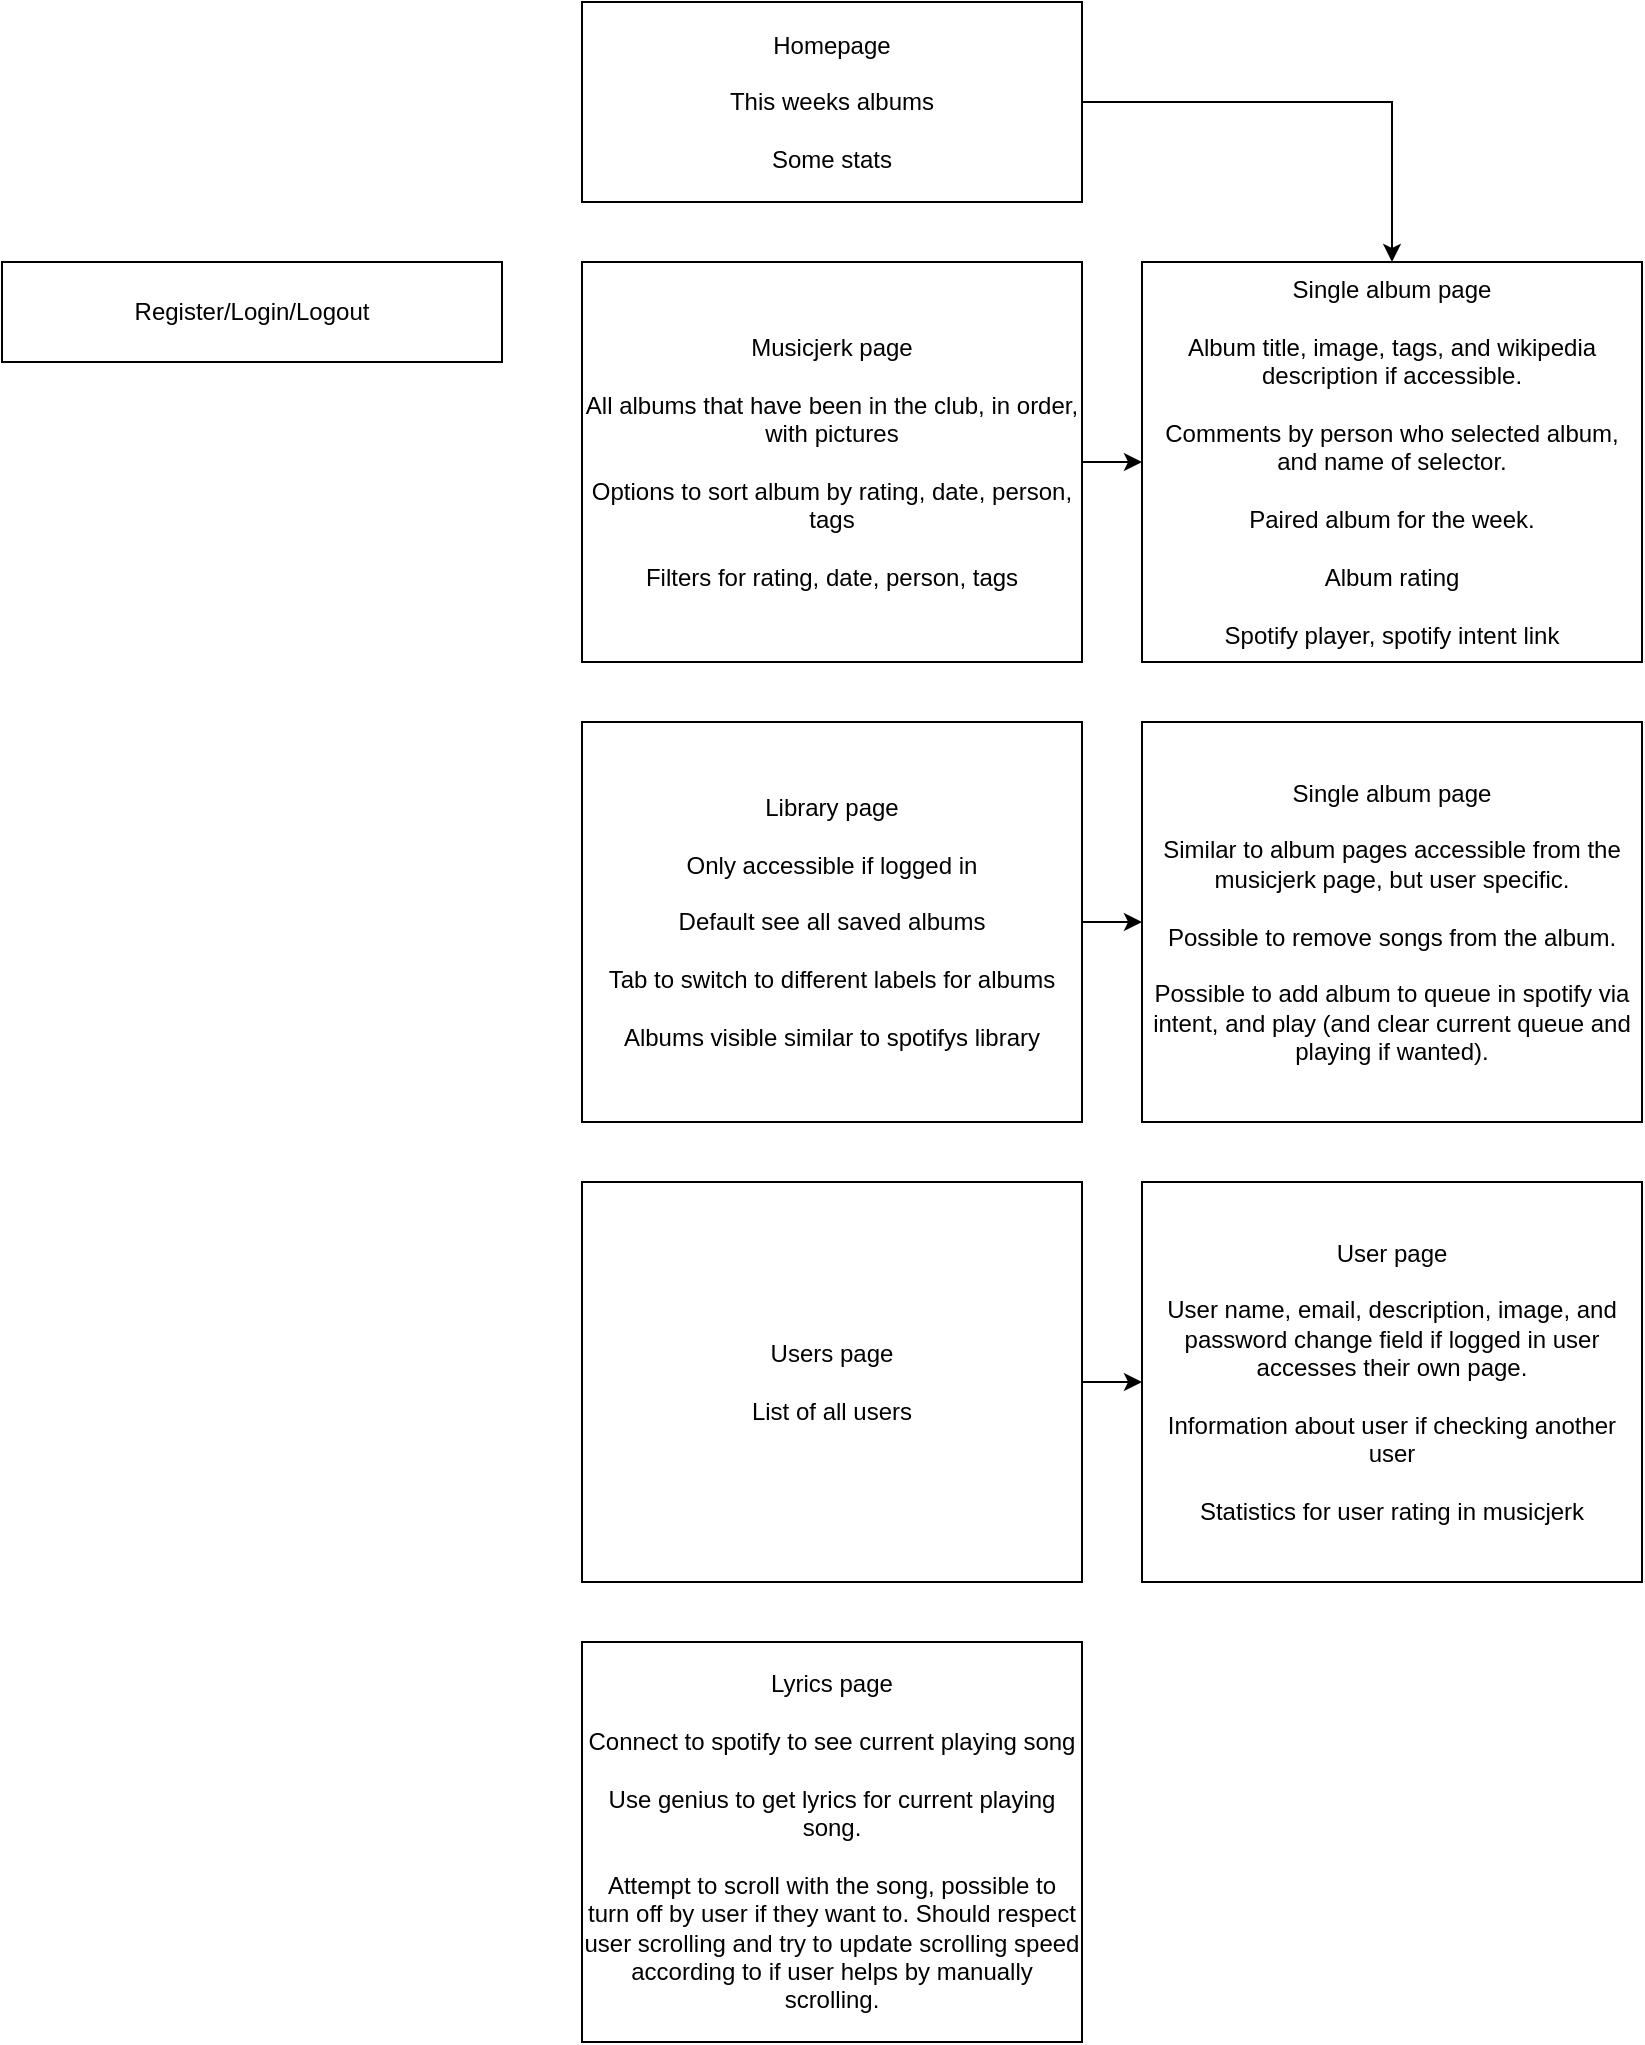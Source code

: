 <mxfile version="11.1.4" type="device"><diagram id="x8gp2E79-mNgrs0RY48F" name="Page-1"><mxGraphModel dx="1773" dy="544" grid="1" gridSize="10" guides="1" tooltips="1" connect="1" arrows="1" fold="1" page="1" pageScale="1" pageWidth="827" pageHeight="1169" math="0" shadow="0"><root><mxCell id="0"/><mxCell id="1" parent="0"/><mxCell id="CtMqbbdXPtOT2KK_Acw_-13" style="edgeStyle=orthogonalEdgeStyle;rounded=0;orthogonalLoop=1;jettySize=auto;html=1;" edge="1" parent="1" source="CtMqbbdXPtOT2KK_Acw_-1" target="CtMqbbdXPtOT2KK_Acw_-3"><mxGeometry relative="1" as="geometry"/></mxCell><mxCell id="CtMqbbdXPtOT2KK_Acw_-1" value="Homepage&lt;br&gt;&lt;br&gt;This weeks albums&lt;br&gt;&lt;br&gt;Some stats" style="rounded=0;whiteSpace=wrap;html=1;" vertex="1" parent="1"><mxGeometry x="280" y="10" width="250" height="100" as="geometry"/></mxCell><mxCell id="CtMqbbdXPtOT2KK_Acw_-7" style="edgeStyle=orthogonalEdgeStyle;rounded=0;orthogonalLoop=1;jettySize=auto;html=1;entryX=0;entryY=0.5;entryDx=0;entryDy=0;" edge="1" parent="1" source="CtMqbbdXPtOT2KK_Acw_-2" target="CtMqbbdXPtOT2KK_Acw_-3"><mxGeometry relative="1" as="geometry"/></mxCell><mxCell id="CtMqbbdXPtOT2KK_Acw_-2" value="Musicjerk page&lt;br&gt;&lt;br&gt;All albums that have been in the club, in order, with pictures&lt;br&gt;&lt;br&gt;Options to sort album by rating, date, person, tags&lt;br&gt;&lt;br&gt;Filters for rating, date, person, tags" style="rounded=0;whiteSpace=wrap;html=1;" vertex="1" parent="1"><mxGeometry x="280" y="140" width="250" height="200" as="geometry"/></mxCell><mxCell id="CtMqbbdXPtOT2KK_Acw_-3" value="Single album page&lt;br&gt;&lt;br&gt;Album title, image, tags, and wikipedia description if accessible.&lt;br&gt;&lt;br&gt;Comments by person who selected album, and name of selector.&lt;br&gt;&lt;br&gt;Paired album for the week.&lt;br&gt;&lt;br&gt;Album rating&lt;br&gt;&lt;br&gt;Spotify player, spotify intent link" style="rounded=0;whiteSpace=wrap;html=1;" vertex="1" parent="1"><mxGeometry x="560" y="140" width="250" height="200" as="geometry"/></mxCell><mxCell id="CtMqbbdXPtOT2KK_Acw_-8" style="edgeStyle=orthogonalEdgeStyle;rounded=0;orthogonalLoop=1;jettySize=auto;html=1;" edge="1" parent="1" source="CtMqbbdXPtOT2KK_Acw_-6"><mxGeometry relative="1" as="geometry"><mxPoint x="560" y="470" as="targetPoint"/></mxGeometry></mxCell><mxCell id="CtMqbbdXPtOT2KK_Acw_-6" value="Library page&lt;br&gt;&lt;br&gt;Only accessible if logged in&lt;br&gt;&lt;br&gt;Default see all saved albums&lt;br&gt;&lt;br&gt;Tab to switch to different labels for albums&lt;br&gt;&lt;br&gt;Albums visible similar to spotifys library" style="rounded=0;whiteSpace=wrap;html=1;" vertex="1" parent="1"><mxGeometry x="280" y="370" width="250" height="200" as="geometry"/></mxCell><mxCell id="CtMqbbdXPtOT2KK_Acw_-9" value="Single album page&lt;br&gt;&lt;br&gt;Similar to album pages accessible from the musicjerk page, but user specific.&lt;br&gt;&lt;br&gt;Possible to remove songs from the album.&lt;br&gt;&lt;br&gt;Possible to add album to queue in spotify via intent, and play (and clear current queue and playing if wanted)." style="rounded=0;whiteSpace=wrap;html=1;" vertex="1" parent="1"><mxGeometry x="560" y="370" width="250" height="200" as="geometry"/></mxCell><mxCell id="CtMqbbdXPtOT2KK_Acw_-10" value="User page&lt;br&gt;&lt;br&gt;User name, email, description, image, and password change field if logged in user accesses their own page.&lt;br&gt;&lt;br&gt;Information about user if checking another user&lt;br&gt;&lt;br&gt;Statistics for user rating in musicjerk" style="rounded=0;whiteSpace=wrap;html=1;" vertex="1" parent="1"><mxGeometry x="560" y="600" width="250" height="200" as="geometry"/></mxCell><mxCell id="CtMqbbdXPtOT2KK_Acw_-12" style="edgeStyle=orthogonalEdgeStyle;rounded=0;orthogonalLoop=1;jettySize=auto;html=1;entryX=0;entryY=0.5;entryDx=0;entryDy=0;" edge="1" parent="1" source="CtMqbbdXPtOT2KK_Acw_-11" target="CtMqbbdXPtOT2KK_Acw_-10"><mxGeometry relative="1" as="geometry"/></mxCell><mxCell id="CtMqbbdXPtOT2KK_Acw_-11" value="Users page&lt;br&gt;&lt;br&gt;List of all users" style="rounded=0;whiteSpace=wrap;html=1;" vertex="1" parent="1"><mxGeometry x="280" y="600" width="250" height="200" as="geometry"/></mxCell><mxCell id="CtMqbbdXPtOT2KK_Acw_-15" value="Register/Login/Logout" style="rounded=0;whiteSpace=wrap;html=1;" vertex="1" parent="1"><mxGeometry x="-10" y="140" width="250" height="50" as="geometry"/></mxCell><mxCell id="CtMqbbdXPtOT2KK_Acw_-16" value="Lyrics page&lt;br&gt;&lt;br&gt;Connect to spotify to see current playing song&lt;br&gt;&lt;br&gt;Use genius to get lyrics for current playing song.&lt;br&gt;&lt;br&gt;Attempt to scroll with the song, possible to turn off by user if they want to. Should respect user scrolling and try to update scrolling speed according to if user helps by manually scrolling." style="rounded=0;whiteSpace=wrap;html=1;" vertex="1" parent="1"><mxGeometry x="280" y="830" width="250" height="200" as="geometry"/></mxCell></root></mxGraphModel></diagram></mxfile>